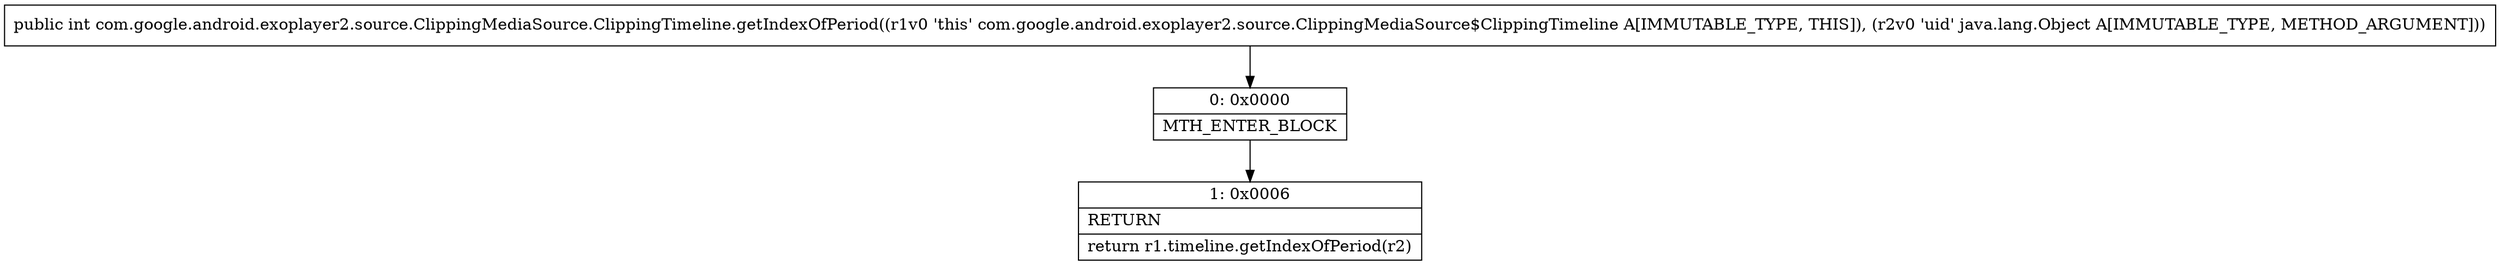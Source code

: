 digraph "CFG forcom.google.android.exoplayer2.source.ClippingMediaSource.ClippingTimeline.getIndexOfPeriod(Ljava\/lang\/Object;)I" {
Node_0 [shape=record,label="{0\:\ 0x0000|MTH_ENTER_BLOCK\l}"];
Node_1 [shape=record,label="{1\:\ 0x0006|RETURN\l|return r1.timeline.getIndexOfPeriod(r2)\l}"];
MethodNode[shape=record,label="{public int com.google.android.exoplayer2.source.ClippingMediaSource.ClippingTimeline.getIndexOfPeriod((r1v0 'this' com.google.android.exoplayer2.source.ClippingMediaSource$ClippingTimeline A[IMMUTABLE_TYPE, THIS]), (r2v0 'uid' java.lang.Object A[IMMUTABLE_TYPE, METHOD_ARGUMENT])) }"];
MethodNode -> Node_0;
Node_0 -> Node_1;
}


